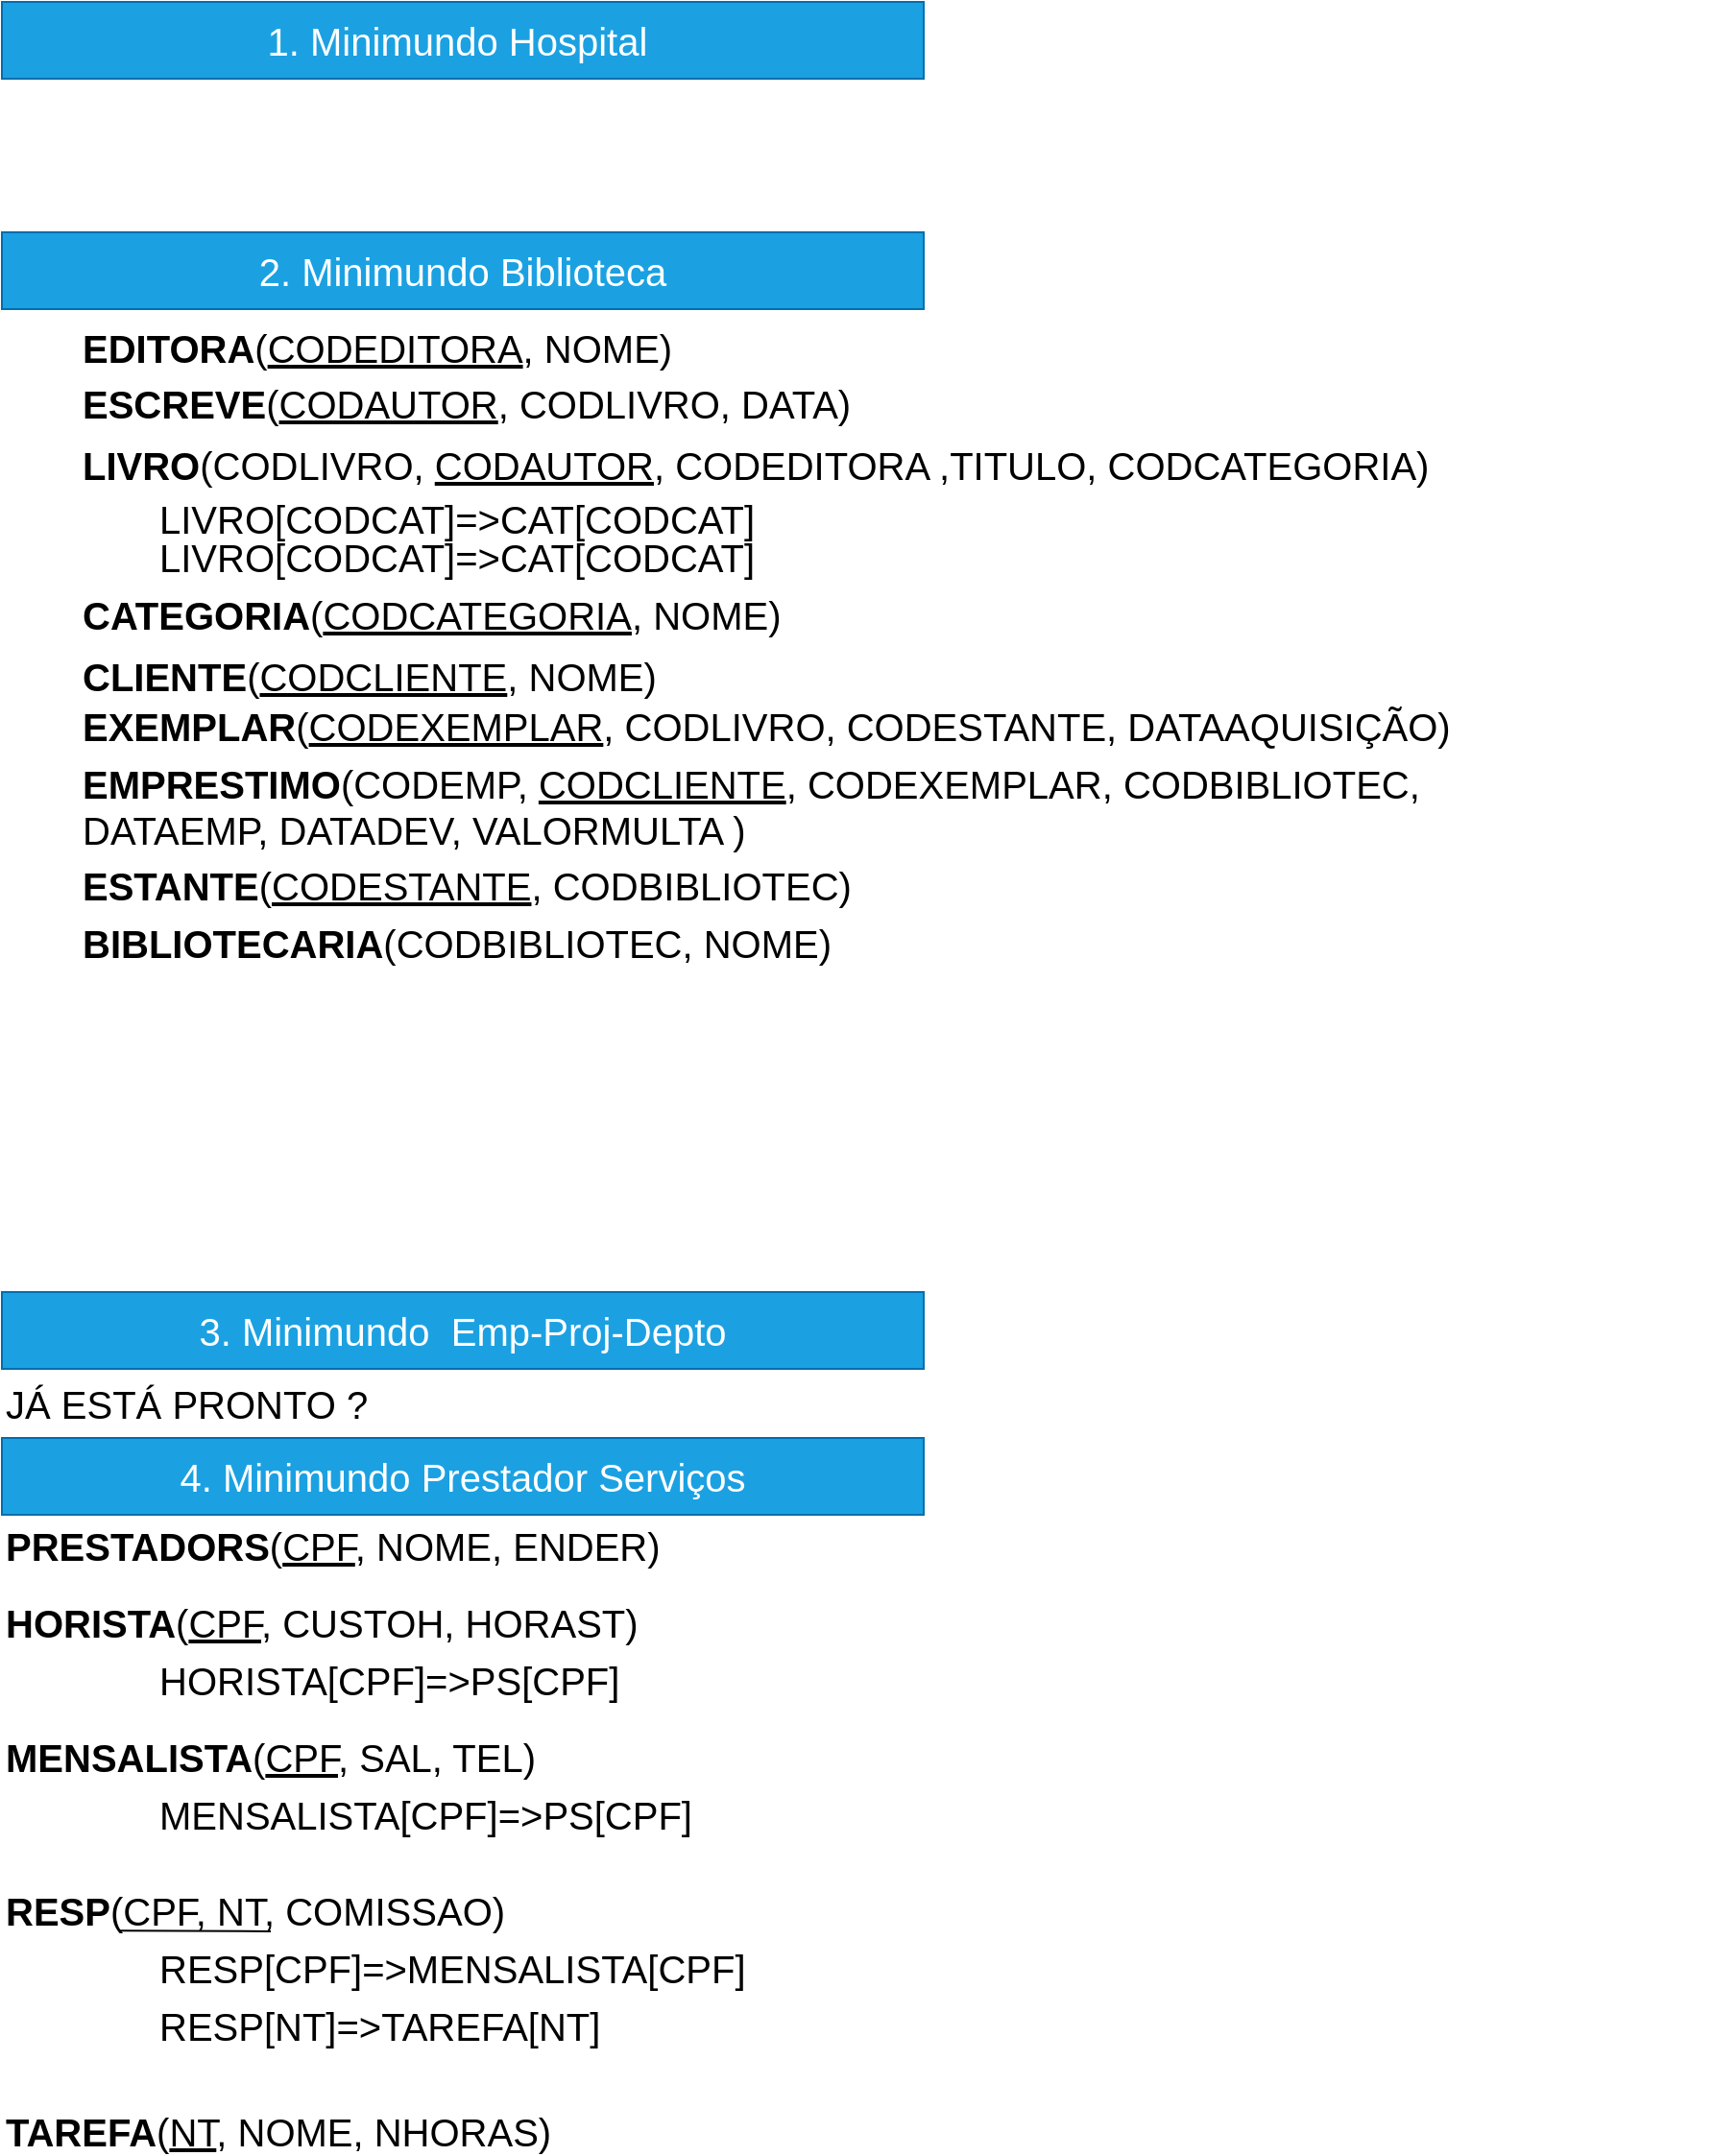 <mxfile version="14.5.4" type="github">
  <diagram id="eLWv3oav7MvWbBoAbBTL" name="Page-1">
    <mxGraphModel dx="1038" dy="580" grid="1" gridSize="10" guides="1" tooltips="1" connect="1" arrows="1" fold="1" page="1" pageScale="1" pageWidth="1654" pageHeight="2336" math="0" shadow="0">
      <root>
        <mxCell id="0" />
        <mxCell id="1" parent="0" />
        <mxCell id="UM1YzwA6xKYkU8drU5Jd-1" value="1. Minimundo Hospital&amp;nbsp;" style="text;html=1;strokeColor=#006EAF;fillColor=#1ba1e2;align=center;verticalAlign=middle;whiteSpace=wrap;rounded=0;fontColor=#ffffff;fontSize=20;" parent="1" vertex="1">
          <mxGeometry x="40" y="20" width="480" height="40" as="geometry" />
        </mxCell>
        <mxCell id="UM1YzwA6xKYkU8drU5Jd-2" value="2. Minimundo Biblioteca" style="text;html=1;strokeColor=#006EAF;fillColor=#1ba1e2;align=center;verticalAlign=middle;whiteSpace=wrap;rounded=0;fontColor=#ffffff;fontSize=20;" parent="1" vertex="1">
          <mxGeometry x="40" y="140" width="480" height="40" as="geometry" />
        </mxCell>
        <mxCell id="UM1YzwA6xKYkU8drU5Jd-3" value="3. Minimundo&amp;nbsp; Emp-Proj-Depto" style="text;html=1;strokeColor=#006EAF;fillColor=#1ba1e2;align=center;verticalAlign=middle;whiteSpace=wrap;rounded=0;fontColor=#ffffff;fontSize=20;" parent="1" vertex="1">
          <mxGeometry x="40" y="692" width="480" height="40" as="geometry" />
        </mxCell>
        <mxCell id="UM1YzwA6xKYkU8drU5Jd-4" value="4. Minimundo Prestador Serviços" style="text;html=1;strokeColor=#006EAF;fillColor=#1ba1e2;align=center;verticalAlign=middle;whiteSpace=wrap;rounded=0;fontColor=#ffffff;fontSize=20;" parent="1" vertex="1">
          <mxGeometry x="40" y="768" width="480" height="40" as="geometry" />
        </mxCell>
        <mxCell id="UM1YzwA6xKYkU8drU5Jd-5" value="&lt;b&gt;PRESTADORS&lt;/b&gt;(&lt;u&gt;CPF&lt;/u&gt;, NOME, ENDER)" style="text;html=1;strokeColor=none;fillColor=none;align=left;verticalAlign=middle;whiteSpace=wrap;rounded=0;fontSize=20;" parent="1" vertex="1">
          <mxGeometry x="40" y="814" width="500" height="20" as="geometry" />
        </mxCell>
        <mxCell id="UM1YzwA6xKYkU8drU5Jd-6" value="&lt;b&gt;HORISTA&lt;/b&gt;(&lt;u&gt;CPF&lt;/u&gt;, CUSTOH, HORAST)" style="text;html=1;strokeColor=none;fillColor=none;align=left;verticalAlign=middle;whiteSpace=wrap;rounded=0;fontSize=20;" parent="1" vertex="1">
          <mxGeometry x="40" y="854" width="440" height="20" as="geometry" />
        </mxCell>
        <mxCell id="UM1YzwA6xKYkU8drU5Jd-7" value="&lt;b&gt;MENSALISTA&lt;/b&gt;(&lt;u&gt;CPF&lt;/u&gt;, SAL, TEL)" style="text;html=1;strokeColor=none;fillColor=none;align=left;verticalAlign=middle;whiteSpace=wrap;rounded=0;fontSize=20;" parent="1" vertex="1">
          <mxGeometry x="40" y="924" width="310" height="20" as="geometry" />
        </mxCell>
        <mxCell id="UM1YzwA6xKYkU8drU5Jd-9" value="&lt;b&gt;TAREFA&lt;/b&gt;(&lt;u&gt;NT&lt;/u&gt;, NOME, NHORAS)" style="text;html=1;strokeColor=none;fillColor=none;align=left;verticalAlign=middle;whiteSpace=wrap;rounded=0;fontSize=20;" parent="1" vertex="1">
          <mxGeometry x="40" y="1119" width="430" height="20" as="geometry" />
        </mxCell>
        <mxCell id="UM1YzwA6xKYkU8drU5Jd-11" value="" style="group" parent="1" vertex="1" connectable="0">
          <mxGeometry x="40" y="1004" width="310" height="21" as="geometry" />
        </mxCell>
        <mxCell id="UM1YzwA6xKYkU8drU5Jd-8" value="&lt;b&gt;RESP&lt;/b&gt;(CPF, NT, COMISSAO)" style="text;html=1;strokeColor=none;fillColor=none;align=left;verticalAlign=middle;whiteSpace=wrap;rounded=0;fontSize=20;" parent="UM1YzwA6xKYkU8drU5Jd-11" vertex="1">
          <mxGeometry width="310" height="20" as="geometry" />
        </mxCell>
        <mxCell id="UM1YzwA6xKYkU8drU5Jd-10" value="" style="endArrow=none;html=1;fontSize=20;entryX=0.197;entryY=1.03;entryDx=0;entryDy=0;entryPerimeter=0;" parent="UM1YzwA6xKYkU8drU5Jd-11" target="UM1YzwA6xKYkU8drU5Jd-8" edge="1">
          <mxGeometry width="50" height="50" relative="1" as="geometry">
            <mxPoint x="140" y="21" as="sourcePoint" />
            <mxPoint x="510" y="-130" as="targetPoint" />
          </mxGeometry>
        </mxCell>
        <mxCell id="UM1YzwA6xKYkU8drU5Jd-12" value="HORISTA[CPF]=&amp;gt;PS[CPF]" style="text;html=1;strokeColor=none;fillColor=none;align=left;verticalAlign=middle;whiteSpace=wrap;rounded=0;fontSize=20;" parent="1" vertex="1">
          <mxGeometry x="120" y="884" width="350" height="20" as="geometry" />
        </mxCell>
        <mxCell id="UM1YzwA6xKYkU8drU5Jd-13" value="MENSALISTA[CPF]=&amp;gt;PS[CPF]" style="text;html=1;strokeColor=none;fillColor=none;align=left;verticalAlign=middle;whiteSpace=wrap;rounded=0;fontSize=20;" parent="1" vertex="1">
          <mxGeometry x="120" y="954" width="350" height="20" as="geometry" />
        </mxCell>
        <mxCell id="KgltlfOep18_yvBB8d4X-1" value="JÁ ESTÁ PRONTO ?" style="text;html=1;strokeColor=none;fillColor=none;align=left;verticalAlign=middle;whiteSpace=wrap;rounded=0;fontSize=20;" vertex="1" parent="1">
          <mxGeometry x="40" y="740" width="330" height="20" as="geometry" />
        </mxCell>
        <mxCell id="KgltlfOep18_yvBB8d4X-3" value="RESP[CPF]=&amp;gt;MENSALISTA[CPF]" style="text;html=1;strokeColor=none;fillColor=none;align=left;verticalAlign=middle;whiteSpace=wrap;rounded=0;fontSize=20;" vertex="1" parent="1">
          <mxGeometry x="120" y="1034" width="350" height="20" as="geometry" />
        </mxCell>
        <mxCell id="KgltlfOep18_yvBB8d4X-4" value="RESP[NT]=&amp;gt;TAREFA[NT]" style="text;html=1;strokeColor=none;fillColor=none;align=left;verticalAlign=middle;whiteSpace=wrap;rounded=0;fontSize=20;" vertex="1" parent="1">
          <mxGeometry x="120" y="1064" width="350" height="20" as="geometry" />
        </mxCell>
        <mxCell id="KgltlfOep18_yvBB8d4X-5" value="&lt;b&gt;EDITORA&lt;/b&gt;(&lt;u&gt;CODEDITORA&lt;/u&gt;, NOME)" style="text;html=1;strokeColor=none;fillColor=none;align=left;verticalAlign=middle;whiteSpace=wrap;rounded=0;fontSize=20;" vertex="1" parent="1">
          <mxGeometry x="80" y="190" width="440" height="20" as="geometry" />
        </mxCell>
        <mxCell id="KgltlfOep18_yvBB8d4X-6" value="LIVRO[CODCAT]=&amp;gt;CAT[CODCAT]" style="text;html=1;strokeColor=none;fillColor=none;align=left;verticalAlign=middle;whiteSpace=wrap;rounded=0;fontSize=20;" vertex="1" parent="1">
          <mxGeometry x="120" y="279" width="350" height="20" as="geometry" />
        </mxCell>
        <mxCell id="KgltlfOep18_yvBB8d4X-7" value="&lt;b&gt;CLIENTE&lt;/b&gt;(&lt;u&gt;CODCLIENTE&lt;/u&gt;, NOME)" style="text;html=1;strokeColor=none;fillColor=none;align=left;verticalAlign=middle;whiteSpace=wrap;rounded=0;fontSize=20;" vertex="1" parent="1">
          <mxGeometry x="80" y="361" width="440" height="20" as="geometry" />
        </mxCell>
        <mxCell id="KgltlfOep18_yvBB8d4X-8" value="&lt;b&gt;ESCREVE&lt;/b&gt;(&lt;u&gt;CODAUTOR&lt;/u&gt;, CODLIVRO, DATA)" style="text;html=1;strokeColor=none;fillColor=none;align=left;verticalAlign=middle;whiteSpace=wrap;rounded=0;fontSize=20;" vertex="1" parent="1">
          <mxGeometry x="80" y="219" width="440" height="20" as="geometry" />
        </mxCell>
        <mxCell id="KgltlfOep18_yvBB8d4X-9" value="&lt;b&gt;LIVRO&lt;/b&gt;(CODLIVRO,&amp;nbsp;&lt;u&gt;CODAUTOR&lt;/u&gt;, CODEDITORA ,TITULO, CODCATEGORIA)" style="text;html=1;strokeColor=none;fillColor=none;align=left;verticalAlign=middle;whiteSpace=wrap;rounded=0;fontSize=20;" vertex="1" parent="1">
          <mxGeometry x="80" y="251" width="710" height="20" as="geometry" />
        </mxCell>
        <mxCell id="KgltlfOep18_yvBB8d4X-11" value="&lt;b&gt;CATEGORIA&lt;/b&gt;(&lt;u&gt;CODCATEGORIA&lt;/u&gt;, NOME)" style="text;html=1;strokeColor=none;fillColor=none;align=left;verticalAlign=middle;whiteSpace=wrap;rounded=0;fontSize=20;" vertex="1" parent="1">
          <mxGeometry x="80" y="329" width="440" height="20" as="geometry" />
        </mxCell>
        <mxCell id="KgltlfOep18_yvBB8d4X-12" value="&lt;b&gt;EXEMPLAR&lt;/b&gt;(&lt;u&gt;CODEXEMPLAR&lt;/u&gt;, CODLIVRO, CODESTANTE, DATAAQUISIÇÃO)" style="text;html=1;strokeColor=none;fillColor=none;align=left;verticalAlign=middle;whiteSpace=wrap;rounded=0;fontSize=20;" vertex="1" parent="1">
          <mxGeometry x="80" y="387" width="850" height="20" as="geometry" />
        </mxCell>
        <mxCell id="KgltlfOep18_yvBB8d4X-13" value="LIVRO[CODCAT]=&amp;gt;CAT[CODCAT]" style="text;html=1;strokeColor=none;fillColor=none;align=left;verticalAlign=middle;whiteSpace=wrap;rounded=0;fontSize=20;" vertex="1" parent="1">
          <mxGeometry x="120" y="299" width="350" height="20" as="geometry" />
        </mxCell>
        <mxCell id="KgltlfOep18_yvBB8d4X-14" value="&lt;b&gt;EMPRESTIMO&lt;/b&gt;(CODEMP,&amp;nbsp;&lt;u&gt;CODCLIENTE&lt;/u&gt;, CODEXEMPLAR, CODBIBLIOTEC, DATAEMP, DATADEV, VALORMULTA )" style="text;html=1;strokeColor=none;fillColor=none;align=left;verticalAlign=middle;whiteSpace=wrap;rounded=0;fontSize=20;" vertex="1" parent="1">
          <mxGeometry x="80" y="419" width="780" height="40" as="geometry" />
        </mxCell>
        <mxCell id="KgltlfOep18_yvBB8d4X-15" value="&lt;b&gt;ESTANTE&lt;/b&gt;(&lt;u&gt;CODESTANTE&lt;/u&gt;, CODBIBLIOTEC)" style="text;html=1;strokeColor=none;fillColor=none;align=left;verticalAlign=middle;whiteSpace=wrap;rounded=0;fontSize=20;" vertex="1" parent="1">
          <mxGeometry x="80" y="470" width="440" height="20" as="geometry" />
        </mxCell>
        <mxCell id="KgltlfOep18_yvBB8d4X-16" value="&lt;b&gt;BIBLIOTECARIA&lt;/b&gt;(CODBIBLIOTEC, NOME)" style="text;html=1;strokeColor=none;fillColor=none;align=left;verticalAlign=middle;whiteSpace=wrap;rounded=0;fontSize=20;" vertex="1" parent="1">
          <mxGeometry x="80" y="500" width="440" height="20" as="geometry" />
        </mxCell>
      </root>
    </mxGraphModel>
  </diagram>
</mxfile>
